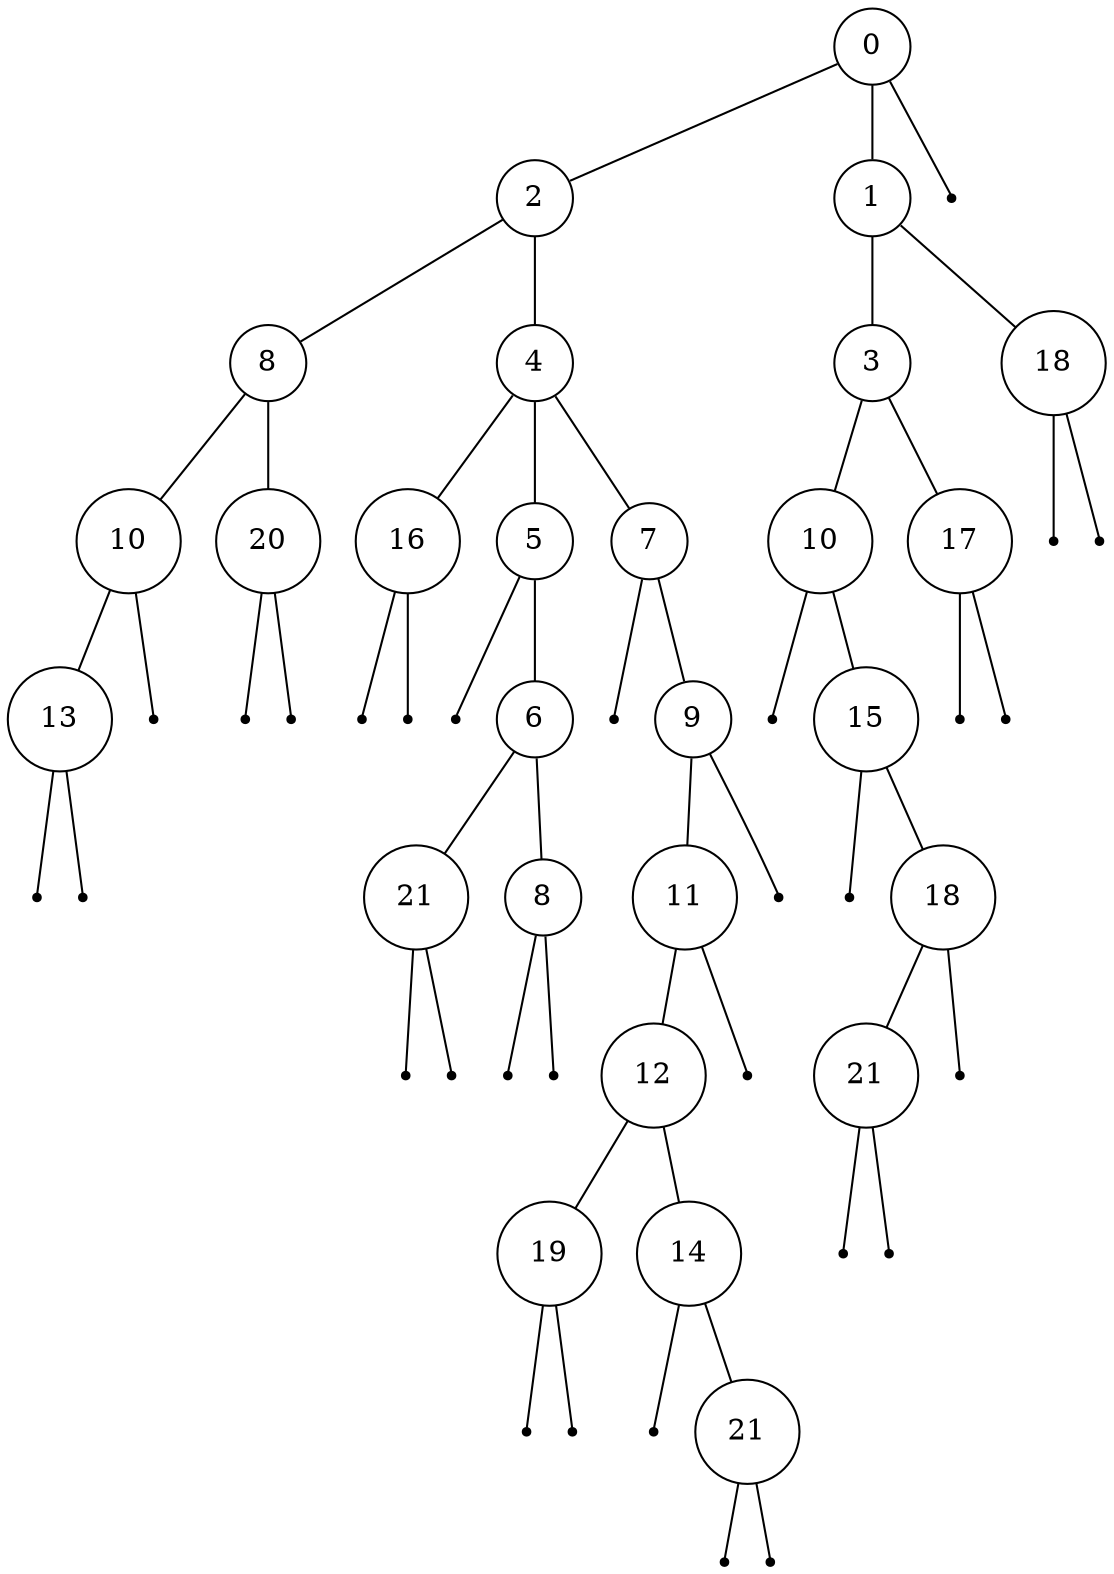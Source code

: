 digraph {
  edge [arrowhead = none, arrowtail=none];
treeimplementationSchroderTreeImpl2ff4acd0 [label="0", shape=circle, width=0.1];
treeimplementationSchroderTreeImpl2ff4acd0 -> treeimplementationSchroderTreeImpl54bedef2;
treeimplementationSchroderTreeImpl2ff4acd0 -> treeimplementationSchroderTreeImpl5caf905d;
treeimplementationSchroderTreeImpl2ff4acd0 -> treeimplementationSchroderTreeImpl27716f4;
treeimplementationSchroderTreeImpl54bedef2 [label="2", shape=circle, width=0.1];
treeimplementationSchroderTreeImpl54bedef2 -> treeimplementationSchroderTreeImpl8efb846;
treeimplementationSchroderTreeImpl54bedef2 -> treeimplementationSchroderTreeImpl2a84aee7;
treeimplementationSchroderTreeImpl8efb846 [label="8", shape=circle, width=0.1];
treeimplementationSchroderTreeImpl8efb846 -> treeimplementationSchroderTreeImpla09ee92;
treeimplementationSchroderTreeImpl8efb846 -> treeimplementationSchroderTreeImpl30f39991;
treeimplementationSchroderTreeImpla09ee92 [label="10", shape=circle, width=0.1];
treeimplementationSchroderTreeImpla09ee92 -> treeimplementationSchroderTreeImpl452b3a41;
treeimplementationSchroderTreeImpla09ee92 -> treeimplementationSchroderTreeImpl4a574795;
treeimplementationSchroderTreeImpl452b3a41 [label="13", shape=circle, width=0.1];
treeimplementationSchroderTreeImpl452b3a41 -> treeimplementationSchroderTreeImplf6f4d33;
treeimplementationSchroderTreeImpl452b3a41 -> treeimplementationSchroderTreeImpl23fc625e;
treeimplementationSchroderTreeImplf6f4d33 [label="", shape=point];
treeimplementationSchroderTreeImpl23fc625e [label="", shape=point];
treeimplementationSchroderTreeImpl4a574795 [label="", shape=point];
treeimplementationSchroderTreeImpl30f39991 [label="20", shape=circle, width=0.1];
treeimplementationSchroderTreeImpl30f39991 -> treeimplementationSchroderTreeImpl3f99bd52;
treeimplementationSchroderTreeImpl30f39991 -> treeimplementationSchroderTreeImpl4f023edb;
treeimplementationSchroderTreeImpl3f99bd52 [label="", shape=point];
treeimplementationSchroderTreeImpl4f023edb [label="", shape=point];
treeimplementationSchroderTreeImpl2a84aee7 [label="4", shape=circle, width=0.1];
treeimplementationSchroderTreeImpl2a84aee7 -> treeimplementationSchroderTreeImpl3a71f4dd;
treeimplementationSchroderTreeImpl2a84aee7 -> treeimplementationSchroderTreeImpl7adf9f5f;
treeimplementationSchroderTreeImpl2a84aee7 -> treeimplementationSchroderTreeImpl85ede7b;
treeimplementationSchroderTreeImpl3a71f4dd [label="16", shape=circle, width=0.1];
treeimplementationSchroderTreeImpl3a71f4dd -> treeimplementationSchroderTreeImpl5674cd4d;
treeimplementationSchroderTreeImpl3a71f4dd -> treeimplementationSchroderTreeImpl63961c42;
treeimplementationSchroderTreeImpl5674cd4d [label="", shape=point];
treeimplementationSchroderTreeImpl63961c42 [label="", shape=point];
treeimplementationSchroderTreeImpl7adf9f5f [label="5", shape=circle, width=0.1];
treeimplementationSchroderTreeImpl7adf9f5f -> treeimplementationSchroderTreeImpl65b54208;
treeimplementationSchroderTreeImpl7adf9f5f -> treeimplementationSchroderTreeImpl1be6f5c3;
treeimplementationSchroderTreeImpl65b54208 [label="", shape=point];
treeimplementationSchroderTreeImpl1be6f5c3 [label="6", shape=circle, width=0.1];
treeimplementationSchroderTreeImpl1be6f5c3 -> treeimplementationSchroderTreeImpl6b884d57;
treeimplementationSchroderTreeImpl1be6f5c3 -> treeimplementationSchroderTreeImpl38af3868;
treeimplementationSchroderTreeImpl6b884d57 [label="21", shape=circle, width=0.1];
treeimplementationSchroderTreeImpl6b884d57 -> treeimplementationSchroderTreeImpl77459877;
treeimplementationSchroderTreeImpl6b884d57 -> treeimplementationSchroderTreeImpl5b2133b1;
treeimplementationSchroderTreeImpl77459877 [label="", shape=point];
treeimplementationSchroderTreeImpl5b2133b1 [label="", shape=point];
treeimplementationSchroderTreeImpl38af3868 [label="8", shape=circle, width=0.1];
treeimplementationSchroderTreeImpl38af3868 -> treeimplementationSchroderTreeImpl72ea2f77;
treeimplementationSchroderTreeImpl38af3868 -> treeimplementationSchroderTreeImpl33c7353a;
treeimplementationSchroderTreeImpl72ea2f77 [label="", shape=point];
treeimplementationSchroderTreeImpl33c7353a [label="", shape=point];
treeimplementationSchroderTreeImpl85ede7b [label="7", shape=circle, width=0.1];
treeimplementationSchroderTreeImpl85ede7b -> treeimplementationSchroderTreeImpl681a9515;
treeimplementationSchroderTreeImpl85ede7b -> treeimplementationSchroderTreeImpl3af49f1c;
treeimplementationSchroderTreeImpl681a9515 [label="", shape=point];
treeimplementationSchroderTreeImpl3af49f1c [label="9", shape=circle, width=0.1];
treeimplementationSchroderTreeImpl3af49f1c -> treeimplementationSchroderTreeImpl19469ea2;
treeimplementationSchroderTreeImpl3af49f1c -> treeimplementationSchroderTreeImpl13221655;
treeimplementationSchroderTreeImpl19469ea2 [label="11", shape=circle, width=0.1];
treeimplementationSchroderTreeImpl19469ea2 -> treeimplementationSchroderTreeImpl2f2c9b19;
treeimplementationSchroderTreeImpl19469ea2 -> treeimplementationSchroderTreeImpl31befd9f;
treeimplementationSchroderTreeImpl2f2c9b19 [label="12", shape=circle, width=0.1];
treeimplementationSchroderTreeImpl2f2c9b19 -> treeimplementationSchroderTreeImpl1c20c684;
treeimplementationSchroderTreeImpl2f2c9b19 -> treeimplementationSchroderTreeImpl1fb3ebeb;
treeimplementationSchroderTreeImpl1c20c684 [label="19", shape=circle, width=0.1];
treeimplementationSchroderTreeImpl1c20c684 -> treeimplementationSchroderTreeImpl548c4f57;
treeimplementationSchroderTreeImpl1c20c684 -> treeimplementationSchroderTreeImpl1218025c;
treeimplementationSchroderTreeImpl548c4f57 [label="", shape=point];
treeimplementationSchroderTreeImpl1218025c [label="", shape=point];
treeimplementationSchroderTreeImpl1fb3ebeb [label="14", shape=circle, width=0.1];
treeimplementationSchroderTreeImpl1fb3ebeb -> treeimplementationSchroderTreeImpl816f27d;
treeimplementationSchroderTreeImpl1fb3ebeb -> treeimplementationSchroderTreeImpl87aac27;
treeimplementationSchroderTreeImpl816f27d [label="", shape=point];
treeimplementationSchroderTreeImpl87aac27 [label="21", shape=circle, width=0.1];
treeimplementationSchroderTreeImpl87aac27 -> treeimplementationSchroderTreeImpl3e3abc88;
treeimplementationSchroderTreeImpl87aac27 -> treeimplementationSchroderTreeImpl6ce253f1;
treeimplementationSchroderTreeImpl3e3abc88 [label="", shape=point];
treeimplementationSchroderTreeImpl6ce253f1 [label="", shape=point];
treeimplementationSchroderTreeImpl31befd9f [label="", shape=point];
treeimplementationSchroderTreeImpl13221655 [label="", shape=point];
treeimplementationSchroderTreeImpl5caf905d [label="1", shape=circle, width=0.1];
treeimplementationSchroderTreeImpl5caf905d -> treeimplementationSchroderTreeImpl53d8d10a;
treeimplementationSchroderTreeImpl5caf905d -> treeimplementationSchroderTreeImple9e54c2;
treeimplementationSchroderTreeImpl53d8d10a [label="3", shape=circle, width=0.1];
treeimplementationSchroderTreeImpl53d8d10a -> treeimplementationSchroderTreeImpl65ab7765;
treeimplementationSchroderTreeImpl53d8d10a -> treeimplementationSchroderTreeImpl1b28cdfa;
treeimplementationSchroderTreeImpl65ab7765 [label="10", shape=circle, width=0.1];
treeimplementationSchroderTreeImpl65ab7765 -> treeimplementationSchroderTreeImpleed1f14;
treeimplementationSchroderTreeImpl65ab7765 -> treeimplementationSchroderTreeImpl7229724f;
treeimplementationSchroderTreeImpleed1f14 [label="", shape=point];
treeimplementationSchroderTreeImpl7229724f [label="15", shape=circle, width=0.1];
treeimplementationSchroderTreeImpl7229724f -> treeimplementationSchroderTreeImpl4c873330;
treeimplementationSchroderTreeImpl7229724f -> treeimplementationSchroderTreeImpl119d7047;
treeimplementationSchroderTreeImpl4c873330 [label="", shape=point];
treeimplementationSchroderTreeImpl119d7047 [label="18", shape=circle, width=0.1];
treeimplementationSchroderTreeImpl119d7047 -> treeimplementationSchroderTreeImpl776ec8df;
treeimplementationSchroderTreeImpl119d7047 -> treeimplementationSchroderTreeImpl4eec7777;
treeimplementationSchroderTreeImpl776ec8df [label="21", shape=circle, width=0.1];
treeimplementationSchroderTreeImpl776ec8df -> treeimplementationSchroderTreeImpl3b07d329;
treeimplementationSchroderTreeImpl776ec8df -> treeimplementationSchroderTreeImpl41629346;
treeimplementationSchroderTreeImpl3b07d329 [label="", shape=point];
treeimplementationSchroderTreeImpl41629346 [label="", shape=point];
treeimplementationSchroderTreeImpl4eec7777 [label="", shape=point];
treeimplementationSchroderTreeImpl1b28cdfa [label="17", shape=circle, width=0.1];
treeimplementationSchroderTreeImpl1b28cdfa -> treeimplementationSchroderTreeImpl404b9385;
treeimplementationSchroderTreeImpl1b28cdfa -> treeimplementationSchroderTreeImpl6d311334;
treeimplementationSchroderTreeImpl404b9385 [label="", shape=point];
treeimplementationSchroderTreeImpl6d311334 [label="", shape=point];
treeimplementationSchroderTreeImple9e54c2 [label="18", shape=circle, width=0.1];
treeimplementationSchroderTreeImple9e54c2 -> treeimplementationSchroderTreeImpl682a0b20;
treeimplementationSchroderTreeImple9e54c2 -> treeimplementationSchroderTreeImpl3d075dc0;
treeimplementationSchroderTreeImpl682a0b20 [label="", shape=point];
treeimplementationSchroderTreeImpl3d075dc0 [label="", shape=point];
treeimplementationSchroderTreeImpl27716f4 [label="", shape=point];
}